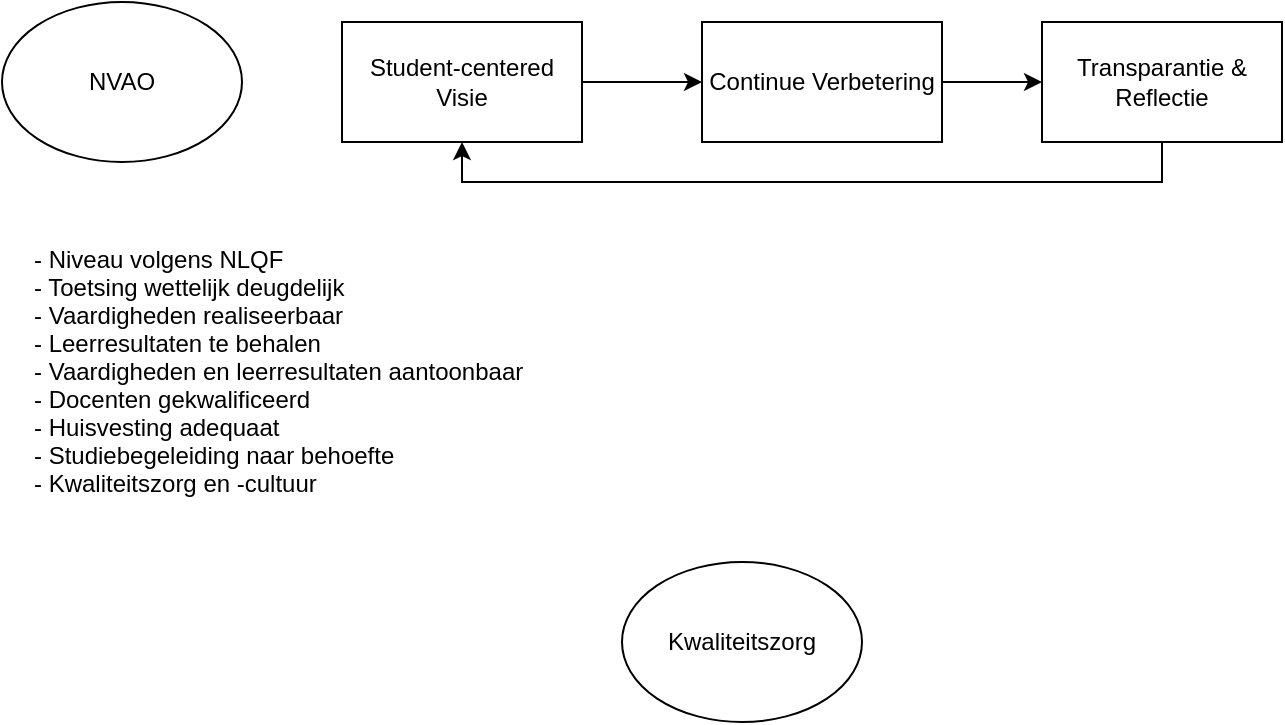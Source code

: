 <mxfile version="16.5.3" type="github">
  <diagram id="C5RBs43oDa-KdzZeNtuy" name="Page-1">
    <mxGraphModel dx="1422" dy="752" grid="1" gridSize="10" guides="1" tooltips="1" connect="1" arrows="1" fold="1" page="1" pageScale="1" pageWidth="827" pageHeight="1169" math="0" shadow="0">
      <root>
        <mxCell id="WIyWlLk6GJQsqaUBKTNV-0" />
        <mxCell id="WIyWlLk6GJQsqaUBKTNV-1" parent="WIyWlLk6GJQsqaUBKTNV-0" />
        <mxCell id="s5pqpI4zIyqzlfYDUBWL-0" value="&lt;div&gt;Kwaliteitszorg&lt;/div&gt;" style="ellipse;whiteSpace=wrap;html=1;" vertex="1" parent="WIyWlLk6GJQsqaUBKTNV-1">
          <mxGeometry x="330" y="300" width="120" height="80" as="geometry" />
        </mxCell>
        <mxCell id="s5pqpI4zIyqzlfYDUBWL-13" value="" style="edgeStyle=orthogonalEdgeStyle;rounded=0;orthogonalLoop=1;jettySize=auto;html=1;" edge="1" parent="WIyWlLk6GJQsqaUBKTNV-1" source="s5pqpI4zIyqzlfYDUBWL-1" target="s5pqpI4zIyqzlfYDUBWL-3">
          <mxGeometry relative="1" as="geometry" />
        </mxCell>
        <mxCell id="s5pqpI4zIyqzlfYDUBWL-1" value="Student-centered Visie" style="rounded=0;whiteSpace=wrap;html=1;" vertex="1" parent="WIyWlLk6GJQsqaUBKTNV-1">
          <mxGeometry x="190" y="30" width="120" height="60" as="geometry" />
        </mxCell>
        <mxCell id="s5pqpI4zIyqzlfYDUBWL-16" style="edgeStyle=orthogonalEdgeStyle;rounded=0;orthogonalLoop=1;jettySize=auto;html=1;entryX=0.5;entryY=1;entryDx=0;entryDy=0;" edge="1" parent="WIyWlLk6GJQsqaUBKTNV-1" source="s5pqpI4zIyqzlfYDUBWL-2" target="s5pqpI4zIyqzlfYDUBWL-1">
          <mxGeometry relative="1" as="geometry">
            <Array as="points">
              <mxPoint x="600" y="110" />
              <mxPoint x="250" y="110" />
            </Array>
          </mxGeometry>
        </mxCell>
        <mxCell id="s5pqpI4zIyqzlfYDUBWL-2" value="Transparantie &amp;amp; Reflectie" style="rounded=0;whiteSpace=wrap;html=1;" vertex="1" parent="WIyWlLk6GJQsqaUBKTNV-1">
          <mxGeometry x="540" y="30" width="120" height="60" as="geometry" />
        </mxCell>
        <mxCell id="s5pqpI4zIyqzlfYDUBWL-14" value="" style="edgeStyle=orthogonalEdgeStyle;rounded=0;orthogonalLoop=1;jettySize=auto;html=1;" edge="1" parent="WIyWlLk6GJQsqaUBKTNV-1" source="s5pqpI4zIyqzlfYDUBWL-3" target="s5pqpI4zIyqzlfYDUBWL-2">
          <mxGeometry relative="1" as="geometry" />
        </mxCell>
        <mxCell id="s5pqpI4zIyqzlfYDUBWL-3" value="Continue Verbetering" style="rounded=0;whiteSpace=wrap;html=1;" vertex="1" parent="WIyWlLk6GJQsqaUBKTNV-1">
          <mxGeometry x="370" y="30" width="120" height="60" as="geometry" />
        </mxCell>
        <mxCell id="s5pqpI4zIyqzlfYDUBWL-5" value="NVAO" style="ellipse;whiteSpace=wrap;html=1;" vertex="1" parent="WIyWlLk6GJQsqaUBKTNV-1">
          <mxGeometry x="20" y="20" width="120" height="80" as="geometry" />
        </mxCell>
        <mxCell id="s5pqpI4zIyqzlfYDUBWL-17" value="- Niveau volgens NLQF&#xa;- Toetsing wettelijk deugdelijk&#xa;- Vaardigheden realiseerbaar&#xa;- Leerresultaten te behalen&#xa;- Vaardigheden en leerresultaten aantoonbaar&#xa;- Docenten gekwalificeerd&#xa;- Huisvesting adequaat&#xa;- Studiebegeleiding naar behoefte&#xa;- Kwaliteitszorg en -cultuur&#xa;&#xa;&#xa;&#xa;&#xa;" style="text;strokeColor=none;fillColor=none;align=left;verticalAlign=middle;spacingLeft=4;spacingRight=4;overflow=hidden;points=[[0,0.5],[1,0.5]];portConstraint=eastwest;rotatable=0;fontStyle=0" vertex="1" parent="WIyWlLk6GJQsqaUBKTNV-1">
          <mxGeometry x="30" y="140" width="260" height="130" as="geometry" />
        </mxCell>
      </root>
    </mxGraphModel>
  </diagram>
</mxfile>
